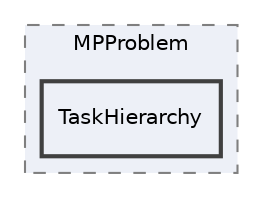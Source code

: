 digraph "TaskHierarchy"
{
 // LATEX_PDF_SIZE
  edge [fontname="Helvetica",fontsize="10",labelfontname="Helvetica",labelfontsize="10"];
  node [fontname="Helvetica",fontsize="10",shape=record];
  compound=true
  subgraph clusterdir_b00f5aeb0b49c89fb2de8b9078e98268 {
    graph [ bgcolor="#edf0f7", pencolor="grey50", style="filled,dashed,", label="MPProblem", fontname="Helvetica", fontsize="10", URL="dir_b00f5aeb0b49c89fb2de8b9078e98268.html"]
  dir_92c2de507509fb7c9caa63159863a0f5 [shape=box, label="TaskHierarchy", style="filled,bold,", fillcolor="#edf0f7", color="grey25", URL="dir_92c2de507509fb7c9caa63159863a0f5.html"];
  }
}
